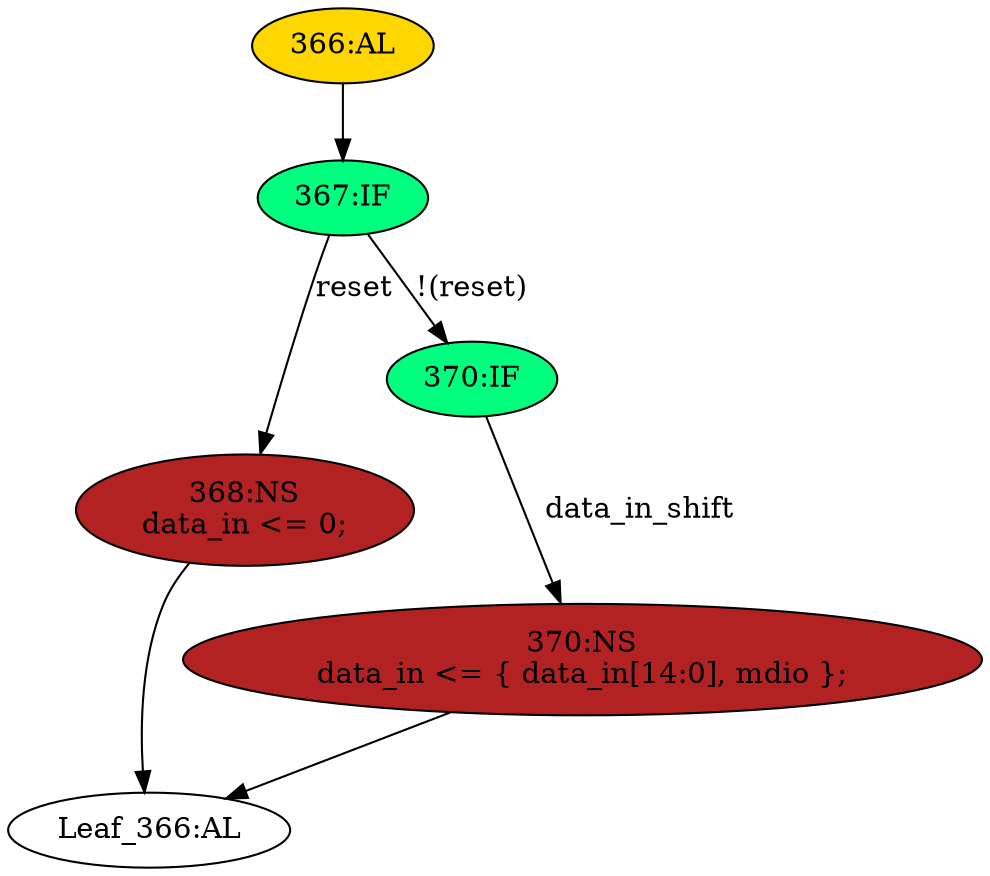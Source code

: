 strict digraph "" {
	node [label="\N"];
	"370:NS"	 [ast="<pyverilog.vparser.ast.NonblockingSubstitution object at 0x7f2608ceef90>",
		fillcolor=firebrick,
		label="370:NS
data_in <= { data_in[14:0], mdio };",
		statements="[<pyverilog.vparser.ast.NonblockingSubstitution object at 0x7f2608ceef90>]",
		style=filled,
		typ=NonblockingSubstitution];
	"Leaf_366:AL"	 [def_var="['data_in']",
		label="Leaf_366:AL"];
	"370:NS" -> "Leaf_366:AL"	 [cond="[]",
		lineno=None];
	"366:AL"	 [ast="<pyverilog.vparser.ast.Always object at 0x7f2608cf1290>",
		clk_sens=True,
		fillcolor=gold,
		label="366:AL",
		sens="['mdc', 'reset']",
		statements="[]",
		style=filled,
		typ=Always,
		use_var="['reset', 'mdio', 'data_in', 'data_in_shift']"];
	"367:IF"	 [ast="<pyverilog.vparser.ast.IfStatement object at 0x7f2608cf1410>",
		fillcolor=springgreen,
		label="367:IF",
		statements="[]",
		style=filled,
		typ=IfStatement];
	"366:AL" -> "367:IF"	 [cond="[]",
		lineno=None];
	"368:NS"	 [ast="<pyverilog.vparser.ast.NonblockingSubstitution object at 0x7f2608cf14d0>",
		fillcolor=firebrick,
		label="368:NS
data_in <= 0;",
		statements="[<pyverilog.vparser.ast.NonblockingSubstitution object at 0x7f2608cf14d0>]",
		style=filled,
		typ=NonblockingSubstitution];
	"368:NS" -> "Leaf_366:AL"	 [cond="[]",
		lineno=None];
	"367:IF" -> "368:NS"	 [cond="['reset']",
		label=reset,
		lineno=367];
	"370:IF"	 [ast="<pyverilog.vparser.ast.IfStatement object at 0x7f2608cf1450>",
		fillcolor=springgreen,
		label="370:IF",
		statements="[]",
		style=filled,
		typ=IfStatement];
	"367:IF" -> "370:IF"	 [cond="['reset']",
		label="!(reset)",
		lineno=367];
	"370:IF" -> "370:NS"	 [cond="['data_in_shift']",
		label=data_in_shift,
		lineno=370];
}
